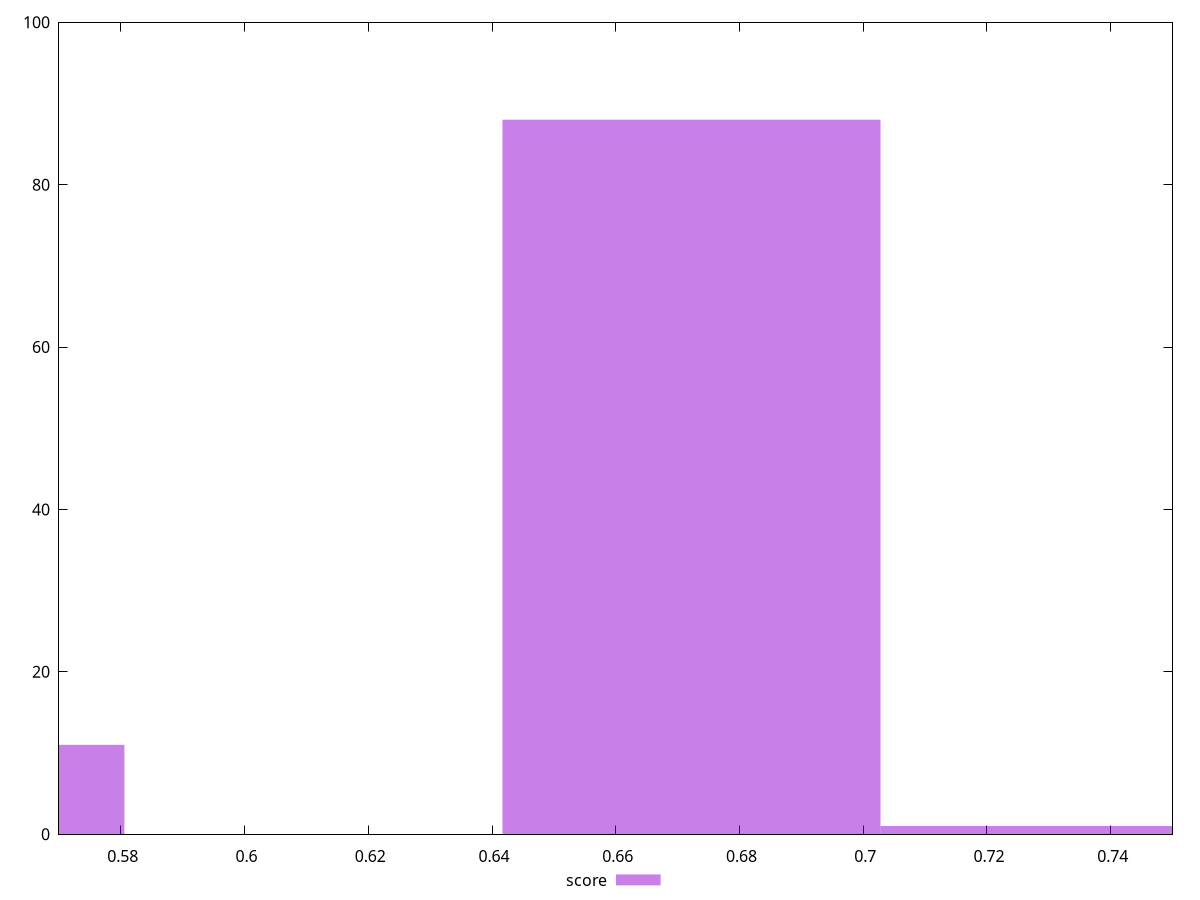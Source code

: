 reset

$score <<EOF
0.5500158502681226 11
0.6722415947721498 88
0.7333544670241635 1
EOF

set key outside below
set boxwidth 0.061112872252013624
set xrange [0.57:0.75]
set yrange [0:100]
set trange [0:100]
set style fill transparent solid 0.5 noborder
set terminal svg size 640, 490 enhanced background rgb 'white'
set output "report_00019_2021-02-10T18-14-37.922Z//uses-webp-images/samples/pages+cached+noadtech/score/histogram.svg"

plot $score title "score" with boxes

reset
